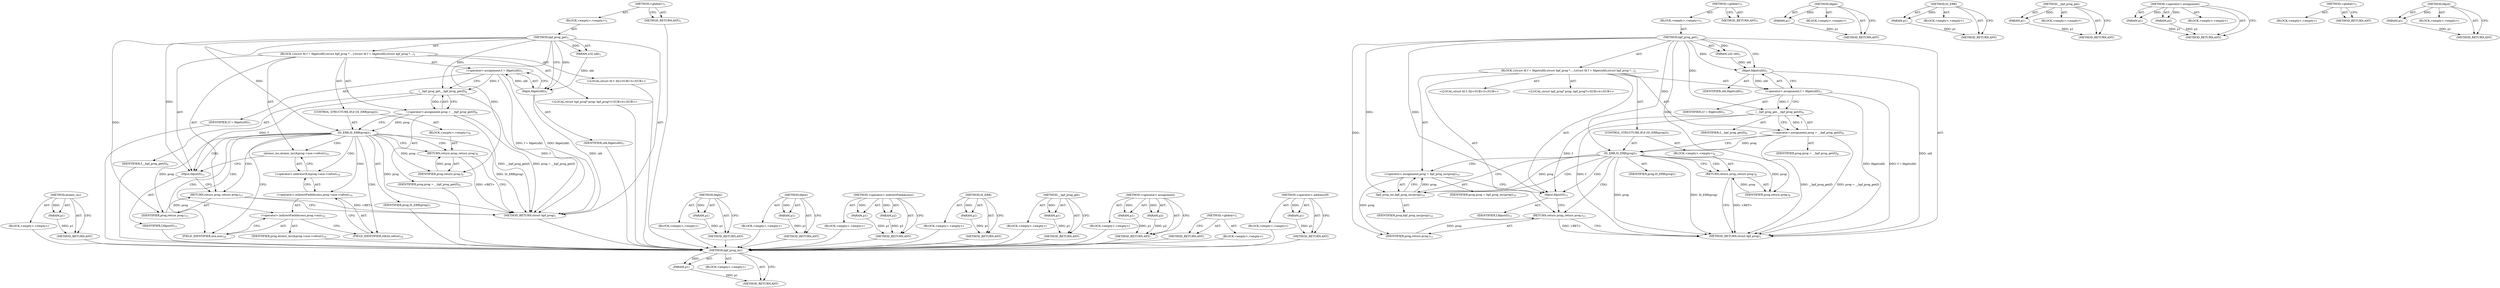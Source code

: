 digraph "fdput" {
vulnerable_78 [label=<(METHOD,atomic_inc)>];
vulnerable_79 [label=<(PARAM,p1)>];
vulnerable_80 [label=<(BLOCK,&lt;empty&gt;,&lt;empty&gt;)>];
vulnerable_81 [label=<(METHOD_RETURN,ANY)>];
vulnerable_6 [label=<(METHOD,&lt;global&gt;)<SUB>1</SUB>>];
vulnerable_7 [label=<(BLOCK,&lt;empty&gt;,&lt;empty&gt;)<SUB>1</SUB>>];
vulnerable_8 [label=<(METHOD,bpf_prog_get)<SUB>1</SUB>>];
vulnerable_9 [label=<(PARAM,u32 ufd)<SUB>1</SUB>>];
vulnerable_10 [label=<(BLOCK,{
	struct fd f = fdget(ufd);
	struct bpf_prog *...,{
	struct fd f = fdget(ufd);
	struct bpf_prog *...)<SUB>2</SUB>>];
vulnerable_11 [label="<(LOCAL,struct fd f: fd)<SUB>3</SUB>>"];
vulnerable_12 [label=<(&lt;operator&gt;.assignment,f = fdget(ufd))<SUB>3</SUB>>];
vulnerable_13 [label=<(IDENTIFIER,f,f = fdget(ufd))<SUB>3</SUB>>];
vulnerable_14 [label=<(fdget,fdget(ufd))<SUB>3</SUB>>];
vulnerable_15 [label=<(IDENTIFIER,ufd,fdget(ufd))<SUB>3</SUB>>];
vulnerable_16 [label="<(LOCAL,struct bpf_prog* prog: bpf_prog*)<SUB>4</SUB>>"];
vulnerable_17 [label=<(&lt;operator&gt;.assignment,prog = __bpf_prog_get(f))<SUB>6</SUB>>];
vulnerable_18 [label=<(IDENTIFIER,prog,prog = __bpf_prog_get(f))<SUB>6</SUB>>];
vulnerable_19 [label=<(__bpf_prog_get,__bpf_prog_get(f))<SUB>6</SUB>>];
vulnerable_20 [label=<(IDENTIFIER,f,__bpf_prog_get(f))<SUB>6</SUB>>];
vulnerable_21 [label=<(CONTROL_STRUCTURE,IF,if (IS_ERR(prog)))<SUB>7</SUB>>];
vulnerable_22 [label=<(IS_ERR,IS_ERR(prog))<SUB>7</SUB>>];
vulnerable_23 [label=<(IDENTIFIER,prog,IS_ERR(prog))<SUB>7</SUB>>];
vulnerable_24 [label=<(BLOCK,&lt;empty&gt;,&lt;empty&gt;)<SUB>8</SUB>>];
vulnerable_25 [label=<(RETURN,return prog;,return prog;)<SUB>8</SUB>>];
vulnerable_26 [label=<(IDENTIFIER,prog,return prog;)<SUB>8</SUB>>];
vulnerable_27 [label=<(atomic_inc,atomic_inc(&amp;prog-&gt;aux-&gt;refcnt))<SUB>10</SUB>>];
vulnerable_28 [label=<(&lt;operator&gt;.addressOf,&amp;prog-&gt;aux-&gt;refcnt)<SUB>10</SUB>>];
vulnerable_29 [label=<(&lt;operator&gt;.indirectFieldAccess,prog-&gt;aux-&gt;refcnt)<SUB>10</SUB>>];
vulnerable_30 [label=<(&lt;operator&gt;.indirectFieldAccess,prog-&gt;aux)<SUB>10</SUB>>];
vulnerable_31 [label=<(IDENTIFIER,prog,atomic_inc(&amp;prog-&gt;aux-&gt;refcnt))<SUB>10</SUB>>];
vulnerable_32 [label=<(FIELD_IDENTIFIER,aux,aux)<SUB>10</SUB>>];
vulnerable_33 [label=<(FIELD_IDENTIFIER,refcnt,refcnt)<SUB>10</SUB>>];
vulnerable_34 [label=<(fdput,fdput(f))<SUB>11</SUB>>];
vulnerable_35 [label=<(IDENTIFIER,f,fdput(f))<SUB>11</SUB>>];
vulnerable_36 [label=<(RETURN,return prog;,return prog;)<SUB>13</SUB>>];
vulnerable_37 [label=<(IDENTIFIER,prog,return prog;)<SUB>13</SUB>>];
vulnerable_38 [label=<(METHOD_RETURN,struct bpf_prog)<SUB>1</SUB>>];
vulnerable_40 [label=<(METHOD_RETURN,ANY)<SUB>1</SUB>>];
vulnerable_66 [label=<(METHOD,fdget)>];
vulnerable_67 [label=<(PARAM,p1)>];
vulnerable_68 [label=<(BLOCK,&lt;empty&gt;,&lt;empty&gt;)>];
vulnerable_69 [label=<(METHOD_RETURN,ANY)>];
vulnerable_91 [label=<(METHOD,fdput)>];
vulnerable_92 [label=<(PARAM,p1)>];
vulnerable_93 [label=<(BLOCK,&lt;empty&gt;,&lt;empty&gt;)>];
vulnerable_94 [label=<(METHOD_RETURN,ANY)>];
vulnerable_86 [label=<(METHOD,&lt;operator&gt;.indirectFieldAccess)>];
vulnerable_87 [label=<(PARAM,p1)>];
vulnerable_88 [label=<(PARAM,p2)>];
vulnerable_89 [label=<(BLOCK,&lt;empty&gt;,&lt;empty&gt;)>];
vulnerable_90 [label=<(METHOD_RETURN,ANY)>];
vulnerable_74 [label=<(METHOD,IS_ERR)>];
vulnerable_75 [label=<(PARAM,p1)>];
vulnerable_76 [label=<(BLOCK,&lt;empty&gt;,&lt;empty&gt;)>];
vulnerable_77 [label=<(METHOD_RETURN,ANY)>];
vulnerable_70 [label=<(METHOD,__bpf_prog_get)>];
vulnerable_71 [label=<(PARAM,p1)>];
vulnerable_72 [label=<(BLOCK,&lt;empty&gt;,&lt;empty&gt;)>];
vulnerable_73 [label=<(METHOD_RETURN,ANY)>];
vulnerable_61 [label=<(METHOD,&lt;operator&gt;.assignment)>];
vulnerable_62 [label=<(PARAM,p1)>];
vulnerable_63 [label=<(PARAM,p2)>];
vulnerable_64 [label=<(BLOCK,&lt;empty&gt;,&lt;empty&gt;)>];
vulnerable_65 [label=<(METHOD_RETURN,ANY)>];
vulnerable_55 [label=<(METHOD,&lt;global&gt;)<SUB>1</SUB>>];
vulnerable_56 [label=<(BLOCK,&lt;empty&gt;,&lt;empty&gt;)>];
vulnerable_57 [label=<(METHOD_RETURN,ANY)>];
vulnerable_82 [label=<(METHOD,&lt;operator&gt;.addressOf)>];
vulnerable_83 [label=<(PARAM,p1)>];
vulnerable_84 [label=<(BLOCK,&lt;empty&gt;,&lt;empty&gt;)>];
vulnerable_85 [label=<(METHOD_RETURN,ANY)>];
fixed_75 [label=<(METHOD,bpf_prog_inc)>];
fixed_76 [label=<(PARAM,p1)>];
fixed_77 [label=<(BLOCK,&lt;empty&gt;,&lt;empty&gt;)>];
fixed_78 [label=<(METHOD_RETURN,ANY)>];
fixed_6 [label=<(METHOD,&lt;global&gt;)<SUB>1</SUB>>];
fixed_7 [label=<(BLOCK,&lt;empty&gt;,&lt;empty&gt;)<SUB>1</SUB>>];
fixed_8 [label=<(METHOD,bpf_prog_get)<SUB>1</SUB>>];
fixed_9 [label=<(PARAM,u32 ufd)<SUB>1</SUB>>];
fixed_10 [label=<(BLOCK,{
	struct fd f = fdget(ufd);
	struct bpf_prog *...,{
	struct fd f = fdget(ufd);
	struct bpf_prog *...)<SUB>2</SUB>>];
fixed_11 [label="<(LOCAL,struct fd f: fd)<SUB>3</SUB>>"];
fixed_12 [label=<(&lt;operator&gt;.assignment,f = fdget(ufd))<SUB>3</SUB>>];
fixed_13 [label=<(IDENTIFIER,f,f = fdget(ufd))<SUB>3</SUB>>];
fixed_14 [label=<(fdget,fdget(ufd))<SUB>3</SUB>>];
fixed_15 [label=<(IDENTIFIER,ufd,fdget(ufd))<SUB>3</SUB>>];
fixed_16 [label="<(LOCAL,struct bpf_prog* prog: bpf_prog*)<SUB>4</SUB>>"];
fixed_17 [label=<(&lt;operator&gt;.assignment,prog = __bpf_prog_get(f))<SUB>6</SUB>>];
fixed_18 [label=<(IDENTIFIER,prog,prog = __bpf_prog_get(f))<SUB>6</SUB>>];
fixed_19 [label=<(__bpf_prog_get,__bpf_prog_get(f))<SUB>6</SUB>>];
fixed_20 [label=<(IDENTIFIER,f,__bpf_prog_get(f))<SUB>6</SUB>>];
fixed_21 [label=<(CONTROL_STRUCTURE,IF,if (IS_ERR(prog)))<SUB>7</SUB>>];
fixed_22 [label=<(IS_ERR,IS_ERR(prog))<SUB>7</SUB>>];
fixed_23 [label=<(IDENTIFIER,prog,IS_ERR(prog))<SUB>7</SUB>>];
fixed_24 [label=<(BLOCK,&lt;empty&gt;,&lt;empty&gt;)<SUB>8</SUB>>];
fixed_25 [label=<(RETURN,return prog;,return prog;)<SUB>8</SUB>>];
fixed_26 [label=<(IDENTIFIER,prog,return prog;)<SUB>8</SUB>>];
fixed_27 [label=<(&lt;operator&gt;.assignment,prog = bpf_prog_inc(prog))<SUB>10</SUB>>];
fixed_28 [label=<(IDENTIFIER,prog,prog = bpf_prog_inc(prog))<SUB>10</SUB>>];
fixed_29 [label=<(bpf_prog_inc,bpf_prog_inc(prog))<SUB>10</SUB>>];
fixed_30 [label=<(IDENTIFIER,prog,bpf_prog_inc(prog))<SUB>10</SUB>>];
fixed_31 [label=<(fdput,fdput(f))<SUB>11</SUB>>];
fixed_32 [label=<(IDENTIFIER,f,fdput(f))<SUB>11</SUB>>];
fixed_33 [label=<(RETURN,return prog;,return prog;)<SUB>13</SUB>>];
fixed_34 [label=<(IDENTIFIER,prog,return prog;)<SUB>13</SUB>>];
fixed_35 [label=<(METHOD_RETURN,struct bpf_prog)<SUB>1</SUB>>];
fixed_37 [label=<(METHOD_RETURN,ANY)<SUB>1</SUB>>];
fixed_63 [label=<(METHOD,fdget)>];
fixed_64 [label=<(PARAM,p1)>];
fixed_65 [label=<(BLOCK,&lt;empty&gt;,&lt;empty&gt;)>];
fixed_66 [label=<(METHOD_RETURN,ANY)>];
fixed_71 [label=<(METHOD,IS_ERR)>];
fixed_72 [label=<(PARAM,p1)>];
fixed_73 [label=<(BLOCK,&lt;empty&gt;,&lt;empty&gt;)>];
fixed_74 [label=<(METHOD_RETURN,ANY)>];
fixed_67 [label=<(METHOD,__bpf_prog_get)>];
fixed_68 [label=<(PARAM,p1)>];
fixed_69 [label=<(BLOCK,&lt;empty&gt;,&lt;empty&gt;)>];
fixed_70 [label=<(METHOD_RETURN,ANY)>];
fixed_58 [label=<(METHOD,&lt;operator&gt;.assignment)>];
fixed_59 [label=<(PARAM,p1)>];
fixed_60 [label=<(PARAM,p2)>];
fixed_61 [label=<(BLOCK,&lt;empty&gt;,&lt;empty&gt;)>];
fixed_62 [label=<(METHOD_RETURN,ANY)>];
fixed_52 [label=<(METHOD,&lt;global&gt;)<SUB>1</SUB>>];
fixed_53 [label=<(BLOCK,&lt;empty&gt;,&lt;empty&gt;)>];
fixed_54 [label=<(METHOD_RETURN,ANY)>];
fixed_79 [label=<(METHOD,fdput)>];
fixed_80 [label=<(PARAM,p1)>];
fixed_81 [label=<(BLOCK,&lt;empty&gt;,&lt;empty&gt;)>];
fixed_82 [label=<(METHOD_RETURN,ANY)>];
vulnerable_78 -> vulnerable_79  [key=0, label="AST: "];
vulnerable_78 -> vulnerable_79  [key=1, label="DDG: "];
vulnerable_78 -> vulnerable_80  [key=0, label="AST: "];
vulnerable_78 -> vulnerable_81  [key=0, label="AST: "];
vulnerable_78 -> vulnerable_81  [key=1, label="CFG: "];
vulnerable_79 -> vulnerable_81  [key=0, label="DDG: p1"];
vulnerable_80 -> fixed_75  [key=0];
vulnerable_81 -> fixed_75  [key=0];
vulnerable_6 -> vulnerable_7  [key=0, label="AST: "];
vulnerable_6 -> vulnerable_40  [key=0, label="AST: "];
vulnerable_6 -> vulnerable_40  [key=1, label="CFG: "];
vulnerable_7 -> vulnerable_8  [key=0, label="AST: "];
vulnerable_8 -> vulnerable_9  [key=0, label="AST: "];
vulnerable_8 -> vulnerable_9  [key=1, label="DDG: "];
vulnerable_8 -> vulnerable_10  [key=0, label="AST: "];
vulnerable_8 -> vulnerable_38  [key=0, label="AST: "];
vulnerable_8 -> vulnerable_14  [key=0, label="CFG: "];
vulnerable_8 -> vulnerable_14  [key=1, label="DDG: "];
vulnerable_8 -> vulnerable_34  [key=0, label="DDG: "];
vulnerable_8 -> vulnerable_37  [key=0, label="DDG: "];
vulnerable_8 -> vulnerable_19  [key=0, label="DDG: "];
vulnerable_8 -> vulnerable_22  [key=0, label="DDG: "];
vulnerable_8 -> vulnerable_26  [key=0, label="DDG: "];
vulnerable_9 -> vulnerable_14  [key=0, label="DDG: ufd"];
vulnerable_10 -> vulnerable_11  [key=0, label="AST: "];
vulnerable_10 -> vulnerable_12  [key=0, label="AST: "];
vulnerable_10 -> vulnerable_16  [key=0, label="AST: "];
vulnerable_10 -> vulnerable_17  [key=0, label="AST: "];
vulnerable_10 -> vulnerable_21  [key=0, label="AST: "];
vulnerable_10 -> vulnerable_27  [key=0, label="AST: "];
vulnerable_10 -> vulnerable_34  [key=0, label="AST: "];
vulnerable_10 -> vulnerable_36  [key=0, label="AST: "];
vulnerable_11 -> fixed_75  [key=0];
vulnerable_12 -> vulnerable_13  [key=0, label="AST: "];
vulnerable_12 -> vulnerable_14  [key=0, label="AST: "];
vulnerable_12 -> vulnerable_19  [key=0, label="CFG: "];
vulnerable_12 -> vulnerable_19  [key=1, label="DDG: f"];
vulnerable_12 -> vulnerable_38  [key=0, label="DDG: fdget(ufd)"];
vulnerable_12 -> vulnerable_38  [key=1, label="DDG: f = fdget(ufd)"];
vulnerable_13 -> fixed_75  [key=0];
vulnerable_14 -> vulnerable_15  [key=0, label="AST: "];
vulnerable_14 -> vulnerable_12  [key=0, label="CFG: "];
vulnerable_14 -> vulnerable_12  [key=1, label="DDG: ufd"];
vulnerable_14 -> vulnerable_38  [key=0, label="DDG: ufd"];
vulnerable_15 -> fixed_75  [key=0];
vulnerable_16 -> fixed_75  [key=0];
vulnerable_17 -> vulnerable_18  [key=0, label="AST: "];
vulnerable_17 -> vulnerable_19  [key=0, label="AST: "];
vulnerable_17 -> vulnerable_22  [key=0, label="CFG: "];
vulnerable_17 -> vulnerable_22  [key=1, label="DDG: prog"];
vulnerable_17 -> vulnerable_38  [key=0, label="DDG: __bpf_prog_get(f)"];
vulnerable_17 -> vulnerable_38  [key=1, label="DDG: prog = __bpf_prog_get(f)"];
vulnerable_18 -> fixed_75  [key=0];
vulnerable_19 -> vulnerable_20  [key=0, label="AST: "];
vulnerable_19 -> vulnerable_17  [key=0, label="CFG: "];
vulnerable_19 -> vulnerable_17  [key=1, label="DDG: f"];
vulnerable_19 -> vulnerable_38  [key=0, label="DDG: f"];
vulnerable_19 -> vulnerable_34  [key=0, label="DDG: f"];
vulnerable_20 -> fixed_75  [key=0];
vulnerable_21 -> vulnerable_22  [key=0, label="AST: "];
vulnerable_21 -> vulnerable_24  [key=0, label="AST: "];
vulnerable_22 -> vulnerable_23  [key=0, label="AST: "];
vulnerable_22 -> vulnerable_25  [key=0, label="CFG: "];
vulnerable_22 -> vulnerable_25  [key=1, label="CDG: "];
vulnerable_22 -> vulnerable_32  [key=0, label="CFG: "];
vulnerable_22 -> vulnerable_32  [key=1, label="CDG: "];
vulnerable_22 -> vulnerable_38  [key=0, label="DDG: prog"];
vulnerable_22 -> vulnerable_38  [key=1, label="DDG: IS_ERR(prog)"];
vulnerable_22 -> vulnerable_37  [key=0, label="DDG: prog"];
vulnerable_22 -> vulnerable_26  [key=0, label="DDG: prog"];
vulnerable_22 -> vulnerable_30  [key=0, label="CDG: "];
vulnerable_22 -> vulnerable_29  [key=0, label="CDG: "];
vulnerable_22 -> vulnerable_34  [key=0, label="CDG: "];
vulnerable_22 -> vulnerable_33  [key=0, label="CDG: "];
vulnerable_22 -> vulnerable_28  [key=0, label="CDG: "];
vulnerable_22 -> vulnerable_36  [key=0, label="CDG: "];
vulnerable_22 -> vulnerable_27  [key=0, label="CDG: "];
vulnerable_23 -> fixed_75  [key=0];
vulnerable_24 -> vulnerable_25  [key=0, label="AST: "];
vulnerable_25 -> vulnerable_26  [key=0, label="AST: "];
vulnerable_25 -> vulnerable_38  [key=0, label="CFG: "];
vulnerable_25 -> vulnerable_38  [key=1, label="DDG: &lt;RET&gt;"];
vulnerable_26 -> vulnerable_25  [key=0, label="DDG: prog"];
vulnerable_27 -> vulnerable_28  [key=0, label="AST: "];
vulnerable_27 -> vulnerable_34  [key=0, label="CFG: "];
vulnerable_28 -> vulnerable_29  [key=0, label="AST: "];
vulnerable_28 -> vulnerable_27  [key=0, label="CFG: "];
vulnerable_29 -> vulnerable_30  [key=0, label="AST: "];
vulnerable_29 -> vulnerable_33  [key=0, label="AST: "];
vulnerable_29 -> vulnerable_28  [key=0, label="CFG: "];
vulnerable_30 -> vulnerable_31  [key=0, label="AST: "];
vulnerable_30 -> vulnerable_32  [key=0, label="AST: "];
vulnerable_30 -> vulnerable_33  [key=0, label="CFG: "];
vulnerable_31 -> fixed_75  [key=0];
vulnerable_32 -> vulnerable_30  [key=0, label="CFG: "];
vulnerable_33 -> vulnerable_29  [key=0, label="CFG: "];
vulnerable_34 -> vulnerable_35  [key=0, label="AST: "];
vulnerable_34 -> vulnerable_36  [key=0, label="CFG: "];
vulnerable_35 -> fixed_75  [key=0];
vulnerable_36 -> vulnerable_37  [key=0, label="AST: "];
vulnerable_36 -> vulnerable_38  [key=0, label="CFG: "];
vulnerable_36 -> vulnerable_38  [key=1, label="DDG: &lt;RET&gt;"];
vulnerable_37 -> vulnerable_36  [key=0, label="DDG: prog"];
vulnerable_38 -> fixed_75  [key=0];
vulnerable_40 -> fixed_75  [key=0];
vulnerable_66 -> vulnerable_67  [key=0, label="AST: "];
vulnerable_66 -> vulnerable_67  [key=1, label="DDG: "];
vulnerable_66 -> vulnerable_68  [key=0, label="AST: "];
vulnerable_66 -> vulnerable_69  [key=0, label="AST: "];
vulnerable_66 -> vulnerable_69  [key=1, label="CFG: "];
vulnerable_67 -> vulnerable_69  [key=0, label="DDG: p1"];
vulnerable_68 -> fixed_75  [key=0];
vulnerable_69 -> fixed_75  [key=0];
vulnerable_91 -> vulnerable_92  [key=0, label="AST: "];
vulnerable_91 -> vulnerable_92  [key=1, label="DDG: "];
vulnerable_91 -> vulnerable_93  [key=0, label="AST: "];
vulnerable_91 -> vulnerable_94  [key=0, label="AST: "];
vulnerable_91 -> vulnerable_94  [key=1, label="CFG: "];
vulnerable_92 -> vulnerable_94  [key=0, label="DDG: p1"];
vulnerable_93 -> fixed_75  [key=0];
vulnerable_94 -> fixed_75  [key=0];
vulnerable_86 -> vulnerable_87  [key=0, label="AST: "];
vulnerable_86 -> vulnerable_87  [key=1, label="DDG: "];
vulnerable_86 -> vulnerable_89  [key=0, label="AST: "];
vulnerable_86 -> vulnerable_88  [key=0, label="AST: "];
vulnerable_86 -> vulnerable_88  [key=1, label="DDG: "];
vulnerable_86 -> vulnerable_90  [key=0, label="AST: "];
vulnerable_86 -> vulnerable_90  [key=1, label="CFG: "];
vulnerable_87 -> vulnerable_90  [key=0, label="DDG: p1"];
vulnerable_88 -> vulnerable_90  [key=0, label="DDG: p2"];
vulnerable_89 -> fixed_75  [key=0];
vulnerable_90 -> fixed_75  [key=0];
vulnerable_74 -> vulnerable_75  [key=0, label="AST: "];
vulnerable_74 -> vulnerable_75  [key=1, label="DDG: "];
vulnerable_74 -> vulnerable_76  [key=0, label="AST: "];
vulnerable_74 -> vulnerable_77  [key=0, label="AST: "];
vulnerable_74 -> vulnerable_77  [key=1, label="CFG: "];
vulnerable_75 -> vulnerable_77  [key=0, label="DDG: p1"];
vulnerable_76 -> fixed_75  [key=0];
vulnerable_77 -> fixed_75  [key=0];
vulnerable_70 -> vulnerable_71  [key=0, label="AST: "];
vulnerable_70 -> vulnerable_71  [key=1, label="DDG: "];
vulnerable_70 -> vulnerable_72  [key=0, label="AST: "];
vulnerable_70 -> vulnerable_73  [key=0, label="AST: "];
vulnerable_70 -> vulnerable_73  [key=1, label="CFG: "];
vulnerable_71 -> vulnerable_73  [key=0, label="DDG: p1"];
vulnerable_72 -> fixed_75  [key=0];
vulnerable_73 -> fixed_75  [key=0];
vulnerable_61 -> vulnerable_62  [key=0, label="AST: "];
vulnerable_61 -> vulnerable_62  [key=1, label="DDG: "];
vulnerable_61 -> vulnerable_64  [key=0, label="AST: "];
vulnerable_61 -> vulnerable_63  [key=0, label="AST: "];
vulnerable_61 -> vulnerable_63  [key=1, label="DDG: "];
vulnerable_61 -> vulnerable_65  [key=0, label="AST: "];
vulnerable_61 -> vulnerable_65  [key=1, label="CFG: "];
vulnerable_62 -> vulnerable_65  [key=0, label="DDG: p1"];
vulnerable_63 -> vulnerable_65  [key=0, label="DDG: p2"];
vulnerable_64 -> fixed_75  [key=0];
vulnerable_65 -> fixed_75  [key=0];
vulnerable_55 -> vulnerable_56  [key=0, label="AST: "];
vulnerable_55 -> vulnerable_57  [key=0, label="AST: "];
vulnerable_55 -> vulnerable_57  [key=1, label="CFG: "];
vulnerable_56 -> fixed_75  [key=0];
vulnerable_57 -> fixed_75  [key=0];
vulnerable_82 -> vulnerable_83  [key=0, label="AST: "];
vulnerable_82 -> vulnerable_83  [key=1, label="DDG: "];
vulnerable_82 -> vulnerable_84  [key=0, label="AST: "];
vulnerable_82 -> vulnerable_85  [key=0, label="AST: "];
vulnerable_82 -> vulnerable_85  [key=1, label="CFG: "];
vulnerable_83 -> vulnerable_85  [key=0, label="DDG: p1"];
vulnerable_84 -> fixed_75  [key=0];
vulnerable_85 -> fixed_75  [key=0];
fixed_75 -> fixed_76  [key=0, label="AST: "];
fixed_75 -> fixed_76  [key=1, label="DDG: "];
fixed_75 -> fixed_77  [key=0, label="AST: "];
fixed_75 -> fixed_78  [key=0, label="AST: "];
fixed_75 -> fixed_78  [key=1, label="CFG: "];
fixed_76 -> fixed_78  [key=0, label="DDG: p1"];
fixed_6 -> fixed_7  [key=0, label="AST: "];
fixed_6 -> fixed_37  [key=0, label="AST: "];
fixed_6 -> fixed_37  [key=1, label="CFG: "];
fixed_7 -> fixed_8  [key=0, label="AST: "];
fixed_8 -> fixed_9  [key=0, label="AST: "];
fixed_8 -> fixed_9  [key=1, label="DDG: "];
fixed_8 -> fixed_10  [key=0, label="AST: "];
fixed_8 -> fixed_35  [key=0, label="AST: "];
fixed_8 -> fixed_14  [key=0, label="CFG: "];
fixed_8 -> fixed_14  [key=1, label="DDG: "];
fixed_8 -> fixed_31  [key=0, label="DDG: "];
fixed_8 -> fixed_34  [key=0, label="DDG: "];
fixed_8 -> fixed_19  [key=0, label="DDG: "];
fixed_8 -> fixed_22  [key=0, label="DDG: "];
fixed_8 -> fixed_29  [key=0, label="DDG: "];
fixed_8 -> fixed_26  [key=0, label="DDG: "];
fixed_9 -> fixed_14  [key=0, label="DDG: ufd"];
fixed_10 -> fixed_11  [key=0, label="AST: "];
fixed_10 -> fixed_12  [key=0, label="AST: "];
fixed_10 -> fixed_16  [key=0, label="AST: "];
fixed_10 -> fixed_17  [key=0, label="AST: "];
fixed_10 -> fixed_21  [key=0, label="AST: "];
fixed_10 -> fixed_27  [key=0, label="AST: "];
fixed_10 -> fixed_31  [key=0, label="AST: "];
fixed_10 -> fixed_33  [key=0, label="AST: "];
fixed_12 -> fixed_13  [key=0, label="AST: "];
fixed_12 -> fixed_14  [key=0, label="AST: "];
fixed_12 -> fixed_19  [key=0, label="CFG: "];
fixed_12 -> fixed_19  [key=1, label="DDG: f"];
fixed_12 -> fixed_35  [key=0, label="DDG: fdget(ufd)"];
fixed_12 -> fixed_35  [key=1, label="DDG: f = fdget(ufd)"];
fixed_14 -> fixed_15  [key=0, label="AST: "];
fixed_14 -> fixed_12  [key=0, label="CFG: "];
fixed_14 -> fixed_12  [key=1, label="DDG: ufd"];
fixed_14 -> fixed_35  [key=0, label="DDG: ufd"];
fixed_17 -> fixed_18  [key=0, label="AST: "];
fixed_17 -> fixed_19  [key=0, label="AST: "];
fixed_17 -> fixed_22  [key=0, label="CFG: "];
fixed_17 -> fixed_22  [key=1, label="DDG: prog"];
fixed_17 -> fixed_35  [key=0, label="DDG: __bpf_prog_get(f)"];
fixed_17 -> fixed_35  [key=1, label="DDG: prog = __bpf_prog_get(f)"];
fixed_19 -> fixed_20  [key=0, label="AST: "];
fixed_19 -> fixed_17  [key=0, label="CFG: "];
fixed_19 -> fixed_17  [key=1, label="DDG: f"];
fixed_19 -> fixed_35  [key=0, label="DDG: f"];
fixed_19 -> fixed_31  [key=0, label="DDG: f"];
fixed_21 -> fixed_22  [key=0, label="AST: "];
fixed_21 -> fixed_24  [key=0, label="AST: "];
fixed_22 -> fixed_23  [key=0, label="AST: "];
fixed_22 -> fixed_25  [key=0, label="CFG: "];
fixed_22 -> fixed_25  [key=1, label="CDG: "];
fixed_22 -> fixed_29  [key=0, label="CFG: "];
fixed_22 -> fixed_29  [key=1, label="DDG: prog"];
fixed_22 -> fixed_29  [key=2, label="CDG: "];
fixed_22 -> fixed_35  [key=0, label="DDG: prog"];
fixed_22 -> fixed_35  [key=1, label="DDG: IS_ERR(prog)"];
fixed_22 -> fixed_26  [key=0, label="DDG: prog"];
fixed_22 -> fixed_33  [key=0, label="CDG: "];
fixed_22 -> fixed_27  [key=0, label="CDG: "];
fixed_22 -> fixed_31  [key=0, label="CDG: "];
fixed_24 -> fixed_25  [key=0, label="AST: "];
fixed_25 -> fixed_26  [key=0, label="AST: "];
fixed_25 -> fixed_35  [key=0, label="CFG: "];
fixed_25 -> fixed_35  [key=1, label="DDG: &lt;RET&gt;"];
fixed_26 -> fixed_25  [key=0, label="DDG: prog"];
fixed_27 -> fixed_28  [key=0, label="AST: "];
fixed_27 -> fixed_29  [key=0, label="AST: "];
fixed_27 -> fixed_31  [key=0, label="CFG: "];
fixed_27 -> fixed_34  [key=0, label="DDG: prog"];
fixed_29 -> fixed_30  [key=0, label="AST: "];
fixed_29 -> fixed_27  [key=0, label="CFG: "];
fixed_29 -> fixed_27  [key=1, label="DDG: prog"];
fixed_31 -> fixed_32  [key=0, label="AST: "];
fixed_31 -> fixed_33  [key=0, label="CFG: "];
fixed_33 -> fixed_34  [key=0, label="AST: "];
fixed_33 -> fixed_35  [key=0, label="CFG: "];
fixed_33 -> fixed_35  [key=1, label="DDG: &lt;RET&gt;"];
fixed_34 -> fixed_33  [key=0, label="DDG: prog"];
fixed_63 -> fixed_64  [key=0, label="AST: "];
fixed_63 -> fixed_64  [key=1, label="DDG: "];
fixed_63 -> fixed_65  [key=0, label="AST: "];
fixed_63 -> fixed_66  [key=0, label="AST: "];
fixed_63 -> fixed_66  [key=1, label="CFG: "];
fixed_64 -> fixed_66  [key=0, label="DDG: p1"];
fixed_71 -> fixed_72  [key=0, label="AST: "];
fixed_71 -> fixed_72  [key=1, label="DDG: "];
fixed_71 -> fixed_73  [key=0, label="AST: "];
fixed_71 -> fixed_74  [key=0, label="AST: "];
fixed_71 -> fixed_74  [key=1, label="CFG: "];
fixed_72 -> fixed_74  [key=0, label="DDG: p1"];
fixed_67 -> fixed_68  [key=0, label="AST: "];
fixed_67 -> fixed_68  [key=1, label="DDG: "];
fixed_67 -> fixed_69  [key=0, label="AST: "];
fixed_67 -> fixed_70  [key=0, label="AST: "];
fixed_67 -> fixed_70  [key=1, label="CFG: "];
fixed_68 -> fixed_70  [key=0, label="DDG: p1"];
fixed_58 -> fixed_59  [key=0, label="AST: "];
fixed_58 -> fixed_59  [key=1, label="DDG: "];
fixed_58 -> fixed_61  [key=0, label="AST: "];
fixed_58 -> fixed_60  [key=0, label="AST: "];
fixed_58 -> fixed_60  [key=1, label="DDG: "];
fixed_58 -> fixed_62  [key=0, label="AST: "];
fixed_58 -> fixed_62  [key=1, label="CFG: "];
fixed_59 -> fixed_62  [key=0, label="DDG: p1"];
fixed_60 -> fixed_62  [key=0, label="DDG: p2"];
fixed_52 -> fixed_53  [key=0, label="AST: "];
fixed_52 -> fixed_54  [key=0, label="AST: "];
fixed_52 -> fixed_54  [key=1, label="CFG: "];
fixed_79 -> fixed_80  [key=0, label="AST: "];
fixed_79 -> fixed_80  [key=1, label="DDG: "];
fixed_79 -> fixed_81  [key=0, label="AST: "];
fixed_79 -> fixed_82  [key=0, label="AST: "];
fixed_79 -> fixed_82  [key=1, label="CFG: "];
fixed_80 -> fixed_82  [key=0, label="DDG: p1"];
}
